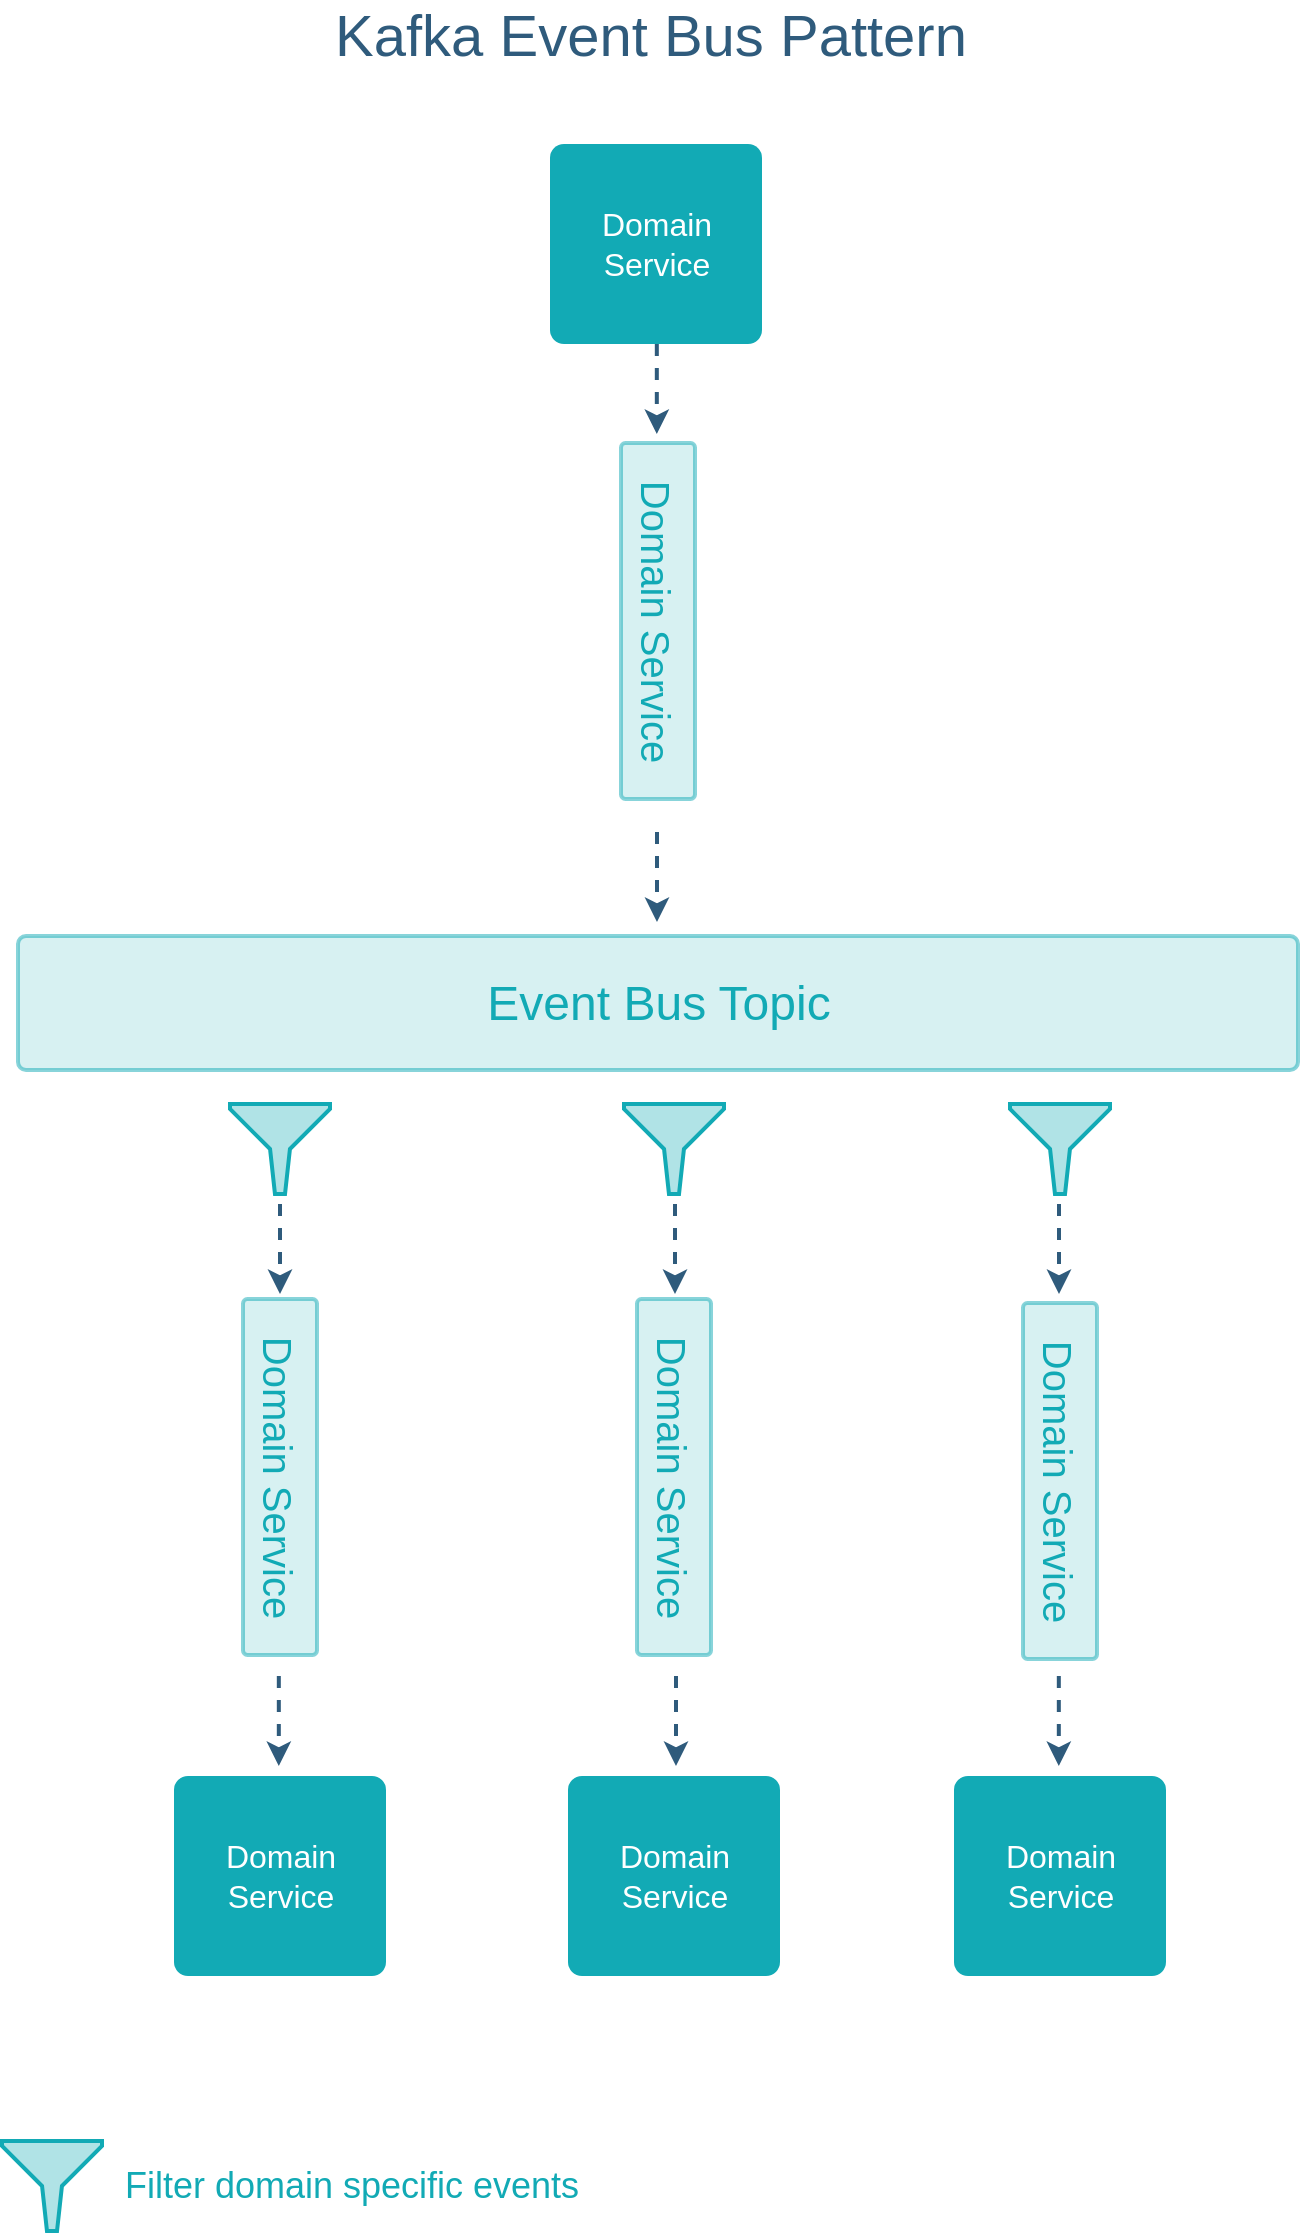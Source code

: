 <mxfile version="13.0.3" type="device"><diagram id="uJJcfVYe2_sF4tUVpfLp" name="Page-1"><mxGraphModel dx="-541" dy="853" grid="1" gridSize="10" guides="1" tooltips="1" connect="1" arrows="1" fold="1" page="1" pageScale="1" pageWidth="827" pageHeight="1169" math="0" shadow="0"><root><mxCell id="0"/><mxCell id="1" parent="0"/><mxCell id="A9LYV0Ez-Bd0CWbglX3t-1" value="&lt;span style=&quot;color: rgb(18 , 170 , 181) ; font-size: 24px&quot;&gt;Event Bus Topic&lt;/span&gt;" style="rounded=1;fillColor=#B0E3E6;strokeWidth=2;html=1;strokeColor=#12AAB5;arcSize=6;opacity=50;" vertex="1" parent="1"><mxGeometry x="1751" y="490" width="640" height="67" as="geometry"/></mxCell><mxCell id="A9LYV0Ez-Bd0CWbglX3t-2" value="&lt;span style=&quot;color: rgb(18 , 170 , 181)&quot;&gt;&lt;font style=&quot;font-size: 20px&quot;&gt;Domain Service&lt;/font&gt;&lt;br&gt;&lt;/span&gt;" style="rounded=1;fillColor=#B0E3E6;strokeWidth=2;html=1;strokeColor=#12AAB5;arcSize=6;opacity=50;rotation=90;" vertex="1" parent="1"><mxGeometry x="1793" y="742" width="178" height="37" as="geometry"/></mxCell><mxCell id="A9LYV0Ez-Bd0CWbglX3t-4" value="&lt;span style=&quot;color: rgb(18 , 170 , 181)&quot;&gt;&lt;font style=&quot;font-size: 20px&quot;&gt;Domain Service&lt;/font&gt;&lt;br&gt;&lt;/span&gt;" style="rounded=1;fillColor=#B0E3E6;strokeWidth=2;html=1;strokeColor=#12AAB5;arcSize=6;opacity=50;rotation=90;" vertex="1" parent="1"><mxGeometry x="1990" y="742" width="178" height="37" as="geometry"/></mxCell><mxCell id="A9LYV0Ez-Bd0CWbglX3t-5" value="&lt;span style=&quot;color: rgb(18 , 170 , 181)&quot;&gt;&lt;font style=&quot;font-size: 20px&quot;&gt;Domain Service&lt;/font&gt;&lt;br&gt;&lt;/span&gt;" style="rounded=1;fillColor=#B0E3E6;strokeWidth=2;html=1;strokeColor=#12AAB5;arcSize=6;opacity=50;rotation=90;" vertex="1" parent="1"><mxGeometry x="2183" y="744" width="178" height="37" as="geometry"/></mxCell><mxCell id="A9LYV0Ez-Bd0CWbglX3t-7" style="edgeStyle=none;rounded=0;orthogonalLoop=1;jettySize=auto;html=1;exitX=0.5;exitY=1;exitDx=0;exitDy=0;shadow=0;dashed=1;startArrow=none;startFill=0;strokeColor=#2F5B7C;strokeWidth=2;fontSize=20;" edge="1" parent="1"><mxGeometry relative="1" as="geometry"><mxPoint x="1882" y="669" as="targetPoint"/><mxPoint x="1882" y="624" as="sourcePoint"/></mxGeometry></mxCell><mxCell id="A9LYV0Ez-Bd0CWbglX3t-8" style="edgeStyle=none;rounded=0;orthogonalLoop=1;jettySize=auto;html=1;exitX=0.5;exitY=1;exitDx=0;exitDy=0;shadow=0;dashed=1;startArrow=none;startFill=0;strokeColor=#2F5B7C;strokeWidth=2;fontSize=20;" edge="1" parent="1"><mxGeometry relative="1" as="geometry"><mxPoint x="2079.5" y="669" as="targetPoint"/><mxPoint x="2079.5" y="624" as="sourcePoint"/></mxGeometry></mxCell><mxCell id="A9LYV0Ez-Bd0CWbglX3t-9" style="edgeStyle=none;rounded=0;orthogonalLoop=1;jettySize=auto;html=1;exitX=0.5;exitY=1;exitDx=0;exitDy=0;shadow=0;dashed=1;startArrow=none;startFill=0;strokeColor=#2F5B7C;strokeWidth=2;fontSize=20;" edge="1" parent="1"><mxGeometry relative="1" as="geometry"><mxPoint x="2271.5" y="669" as="targetPoint"/><mxPoint x="2271.5" y="624" as="sourcePoint"/></mxGeometry></mxCell><mxCell id="A9LYV0Ez-Bd0CWbglX3t-13" style="edgeStyle=none;rounded=0;orthogonalLoop=1;jettySize=auto;html=1;exitX=0.5;exitY=1;exitDx=0;exitDy=0;shadow=0;dashed=1;startArrow=none;startFill=0;strokeColor=#2F5B7C;strokeWidth=2;fontSize=20;" edge="1" parent="1"><mxGeometry relative="1" as="geometry"><mxPoint x="2070.5" y="483" as="targetPoint"/><mxPoint x="2070.5" y="438" as="sourcePoint"/></mxGeometry></mxCell><mxCell id="A9LYV0Ez-Bd0CWbglX3t-24" value="" style="aspect=fixed;pointerEvents=1;shadow=0;dashed=0;html=1;strokeColor=#12AAB5;labelPosition=center;verticalLabelPosition=bottom;verticalAlign=top;align=center;fillColor=#B0E3E6;shape=mxgraph.mscae.enterprise.filter;strokeWidth=2;" vertex="1" parent="1"><mxGeometry x="1857" y="574" width="50" height="45" as="geometry"/></mxCell><mxCell id="A9LYV0Ez-Bd0CWbglX3t-26" value="" style="aspect=fixed;pointerEvents=1;shadow=0;dashed=0;html=1;strokeColor=#12AAB5;labelPosition=center;verticalLabelPosition=bottom;verticalAlign=top;align=center;fillColor=#B0E3E6;shape=mxgraph.mscae.enterprise.filter;strokeWidth=2;" vertex="1" parent="1"><mxGeometry x="2054" y="574" width="50" height="45" as="geometry"/></mxCell><mxCell id="A9LYV0Ez-Bd0CWbglX3t-28" value="" style="aspect=fixed;pointerEvents=1;shadow=0;dashed=0;html=1;strokeColor=#12AAB5;labelPosition=center;verticalLabelPosition=bottom;verticalAlign=top;align=center;fillColor=#B0E3E6;shape=mxgraph.mscae.enterprise.filter;strokeWidth=2;" vertex="1" parent="1"><mxGeometry x="2247" y="574" width="50" height="45" as="geometry"/></mxCell><mxCell id="A9LYV0Ez-Bd0CWbglX3t-29" value="&lt;span style=&quot;color: rgb(18 , 170 , 181)&quot;&gt;&lt;font style=&quot;font-size: 20px&quot;&gt;Domain Service&lt;/font&gt;&lt;br&gt;&lt;/span&gt;" style="rounded=1;fillColor=#B0E3E6;strokeWidth=2;html=1;strokeColor=#12AAB5;arcSize=6;opacity=50;rotation=90;" vertex="1" parent="1"><mxGeometry x="1982" y="314" width="178" height="37" as="geometry"/></mxCell><mxCell id="A9LYV0Ez-Bd0CWbglX3t-31" value="" style="aspect=fixed;pointerEvents=1;shadow=0;dashed=0;html=1;strokeColor=#12AAB5;labelPosition=center;verticalLabelPosition=bottom;verticalAlign=top;align=center;fillColor=#B0E3E6;shape=mxgraph.mscae.enterprise.filter;strokeWidth=2;" vertex="1" parent="1"><mxGeometry x="1743" y="1092.5" width="50" height="45" as="geometry"/></mxCell><mxCell id="A9LYV0Ez-Bd0CWbglX3t-32" value="&lt;font style=&quot;font-size: 18px&quot; color=&quot;#12aab5&quot;&gt;Filter domain specific events&lt;/font&gt;" style="text;html=1;strokeColor=none;fillColor=none;align=center;verticalAlign=middle;whiteSpace=wrap;rounded=0;" vertex="1" parent="1"><mxGeometry x="1793" y="1105" width="250" height="20" as="geometry"/></mxCell><mxCell id="A9LYV0Ez-Bd0CWbglX3t-35" value="Domain&lt;br&gt;Service" style="rounded=1;fillColor=#12aab5;strokeWidth=2;html=1;strokeColor=none;fontColor=#FFFFFF;fontSize=16;arcSize=7;perimeterSpacing=4;" vertex="1" parent="1"><mxGeometry x="2017" y="94" width="106" height="100" as="geometry"/></mxCell><mxCell id="A9LYV0Ez-Bd0CWbglX3t-37" style="edgeStyle=none;rounded=0;orthogonalLoop=1;jettySize=auto;html=1;exitX=0.5;exitY=1;exitDx=0;exitDy=0;shadow=0;dashed=1;startArrow=none;startFill=0;strokeColor=#2F5B7C;strokeWidth=2;fontSize=20;" edge="1" parent="1"><mxGeometry relative="1" as="geometry"><mxPoint x="2070.41" y="239" as="targetPoint"/><mxPoint x="2070.41" y="194" as="sourcePoint"/></mxGeometry></mxCell><mxCell id="A9LYV0Ez-Bd0CWbglX3t-38" value="Domain&lt;br&gt;Service" style="rounded=1;fillColor=#12aab5;strokeWidth=2;html=1;strokeColor=none;fontColor=#FFFFFF;fontSize=16;arcSize=7;perimeterSpacing=4;" vertex="1" parent="1"><mxGeometry x="1829" y="910" width="106" height="100" as="geometry"/></mxCell><mxCell id="A9LYV0Ez-Bd0CWbglX3t-39" value="Domain&lt;br&gt;Service" style="rounded=1;fillColor=#12aab5;strokeWidth=2;html=1;strokeColor=none;fontColor=#FFFFFF;fontSize=16;arcSize=7;perimeterSpacing=4;" vertex="1" parent="1"><mxGeometry x="2026" y="910" width="106" height="100" as="geometry"/></mxCell><mxCell id="A9LYV0Ez-Bd0CWbglX3t-40" value="Domain&lt;br&gt;Service" style="rounded=1;fillColor=#12aab5;strokeWidth=2;html=1;strokeColor=none;fontColor=#FFFFFF;fontSize=16;arcSize=7;perimeterSpacing=4;" vertex="1" parent="1"><mxGeometry x="2219" y="910" width="106" height="100" as="geometry"/></mxCell><mxCell id="A9LYV0Ez-Bd0CWbglX3t-41" style="edgeStyle=none;rounded=0;orthogonalLoop=1;jettySize=auto;html=1;exitX=0.5;exitY=1;exitDx=0;exitDy=0;shadow=0;dashed=1;startArrow=none;startFill=0;strokeColor=#2F5B7C;strokeWidth=2;fontSize=20;" edge="1" parent="1"><mxGeometry relative="1" as="geometry"><mxPoint x="1881.41" y="905" as="targetPoint"/><mxPoint x="1881.41" y="860" as="sourcePoint"/></mxGeometry></mxCell><mxCell id="A9LYV0Ez-Bd0CWbglX3t-42" style="edgeStyle=none;rounded=0;orthogonalLoop=1;jettySize=auto;html=1;exitX=0.5;exitY=1;exitDx=0;exitDy=0;shadow=0;dashed=1;startArrow=none;startFill=0;strokeColor=#2F5B7C;strokeWidth=2;fontSize=20;" edge="1" parent="1"><mxGeometry relative="1" as="geometry"><mxPoint x="2080" y="905" as="targetPoint"/><mxPoint x="2080" y="860" as="sourcePoint"/></mxGeometry></mxCell><mxCell id="A9LYV0Ez-Bd0CWbglX3t-43" style="edgeStyle=none;rounded=0;orthogonalLoop=1;jettySize=auto;html=1;exitX=0.5;exitY=1;exitDx=0;exitDy=0;shadow=0;dashed=1;startArrow=none;startFill=0;strokeColor=#2F5B7C;strokeWidth=2;fontSize=20;" edge="1" parent="1"><mxGeometry relative="1" as="geometry"><mxPoint x="2271.41" y="905" as="targetPoint"/><mxPoint x="2271.41" y="860" as="sourcePoint"/></mxGeometry></mxCell><mxCell id="A9LYV0Ez-Bd0CWbglX3t-44" value="&lt;font color=&quot;#2f5b7c&quot;&gt;&lt;font style=&quot;font-size: 29px&quot;&gt;Kafka Event Bus Pattern&lt;/font&gt;&lt;br&gt;&lt;/font&gt;" style="text;html=1;strokeColor=none;fillColor=none;align=center;verticalAlign=middle;whiteSpace=wrap;rounded=0;fontSize=20;rotation=0;" vertex="1" parent="1"><mxGeometry x="1893" y="30" width="349" height="20" as="geometry"/></mxCell></root></mxGraphModel></diagram></mxfile>